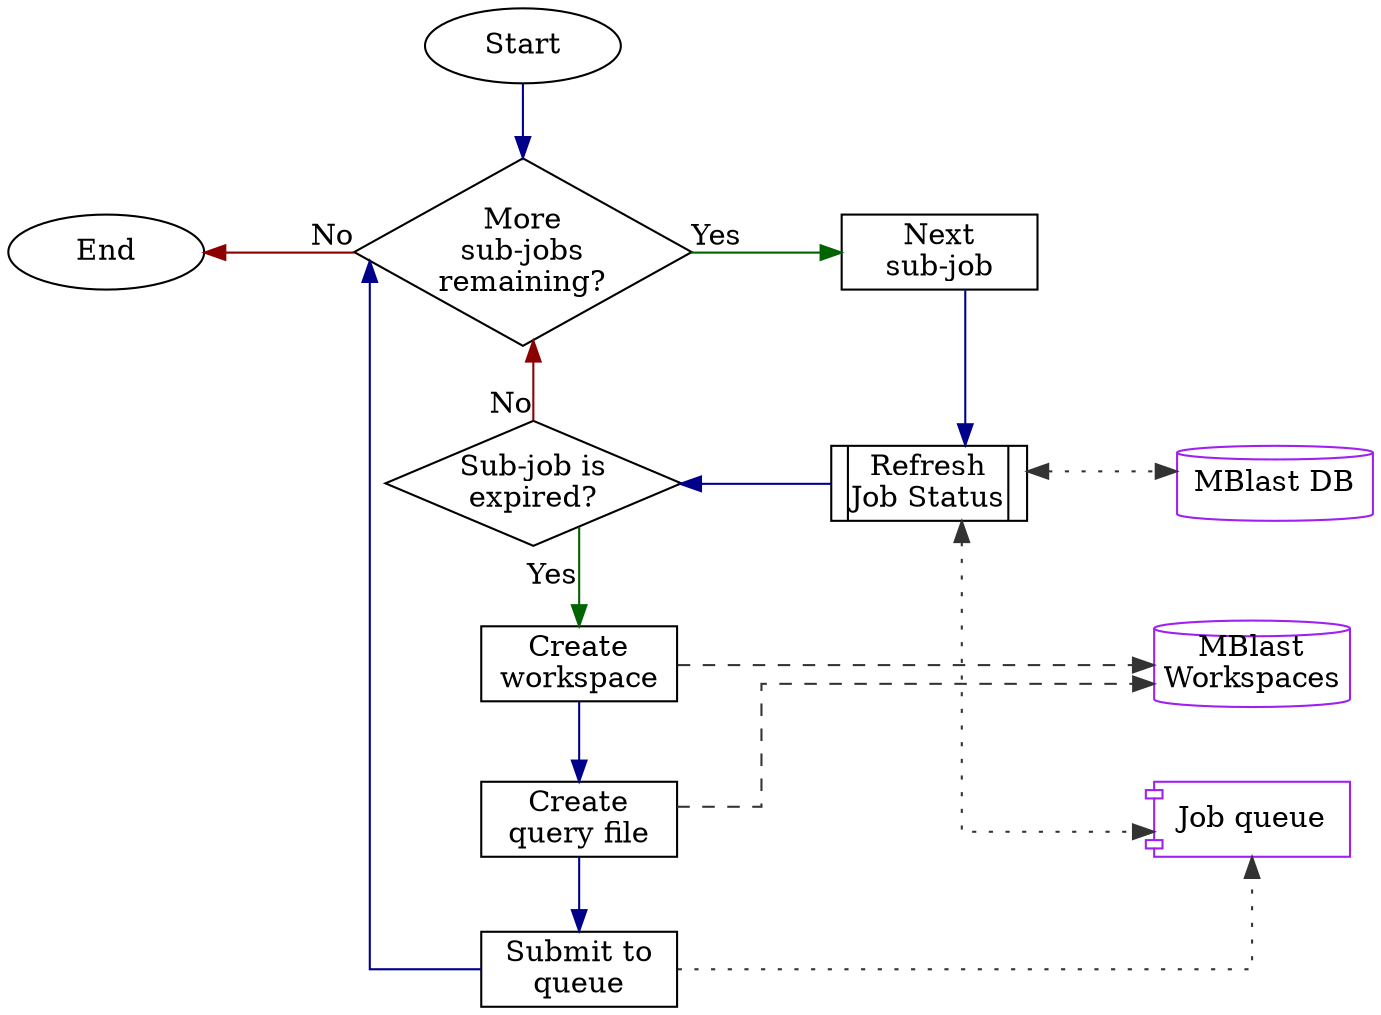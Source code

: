 digraph {
  graph [nodesep=1, splines=ortho]
  node  [margin=0, shape=rect, width=1.3]
  edge  [color=darkblue]

  //
  // Node
  //

  Start        [shape=oval]
  DB           [label="MBlast DB", shape=cylinder, color=purple]
  Refresh      [label="|Refresh\nJob Status|", shape=record]
  IsExpired    [label="Sub-job is\nexpired?", shape=diamond]
  More         [label="More\nsub-jobs\nremaining?", shape=diamond]
  Next         [label="Next\nsub-job"]
  End          [shape=oval]
  Queue        [label="Job queue", shape=component, color=purple]
  Workspace    [label="MBlast\nWorkspaces", shape=cylinder, color=purple]
  NewWorkspace [label="Create\nworkspace"]
  NewQuery     [label="Create\nquery file"]
  Submit       [label="Submit to\nqueue"]

  //
  // Edges
  //

  Start        -> More

  More         -> Next         [taillabel="Yes", color=darkgreen]
  End          -> More         [headlabel="No", color=darkred, dir=back]

  Next         -> Refresh

  IsExpired    -> Refresh      [dir=back]
  Refresh      -> DB           [dir=both, style=dotted, color="#333333"]
  Refresh      -> Queue        [dir=both, style=dotted, color="#333333", constraint=false]

  IsExpired    -> NewWorkspace [taillabel="\nYes", color=darkgreen]
  IsExpired    -> More         [taillabel="No", color=darkred]

  NewWorkspace -> NewQuery
  NewWorkspace -> Workspace    [style=dashed, color="#333333", constraint=false]

  NewQuery     -> Submit
  NewQuery     -> Workspace    [style=dashed, color="#333333", constraint=false]

  Submit       -> More         [constraint=false]
  Submit       -> Queue        [style=dotted, color="#333333", constraint=false]


  //
  // Formatting
  //

  { rank=same; End; More; Next; }
  { rank=same; IsExpired; Refresh; DB }

  {
    edge [style=invis]

    Next    -> IsExpired
    Refresh -> NewWorkspace
    Refresh -> Workspace
    DB      -> Workspace -> Queue
  }

  // Hidden Nodes
  {
    node [shape=none, label="", width=0, height=0]
    edge [style=invis]

    N1 -> DB

    {
      rank=same
      Next -> N1
    }

  }
}